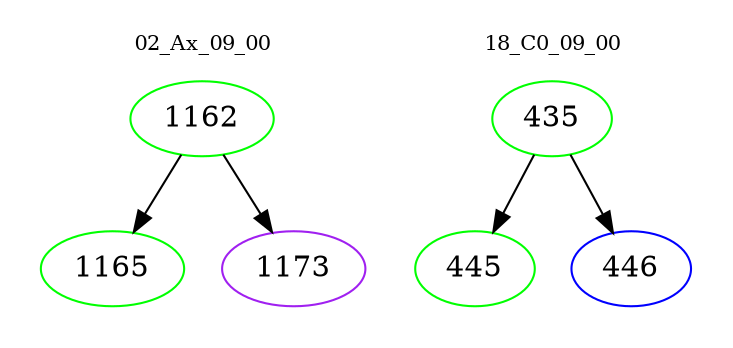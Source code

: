 digraph{
subgraph cluster_0 {
color = white
label = "02_Ax_09_00";
fontsize=10;
T0_1162 [label="1162", color="green"]
T0_1162 -> T0_1165 [color="black"]
T0_1165 [label="1165", color="green"]
T0_1162 -> T0_1173 [color="black"]
T0_1173 [label="1173", color="purple"]
}
subgraph cluster_1 {
color = white
label = "18_C0_09_00";
fontsize=10;
T1_435 [label="435", color="green"]
T1_435 -> T1_445 [color="black"]
T1_445 [label="445", color="green"]
T1_435 -> T1_446 [color="black"]
T1_446 [label="446", color="blue"]
}
}
